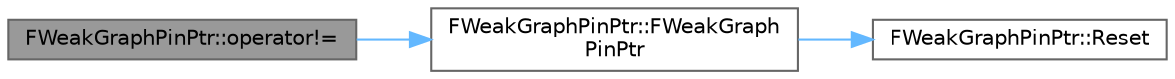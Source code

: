 digraph "FWeakGraphPinPtr::operator!="
{
 // INTERACTIVE_SVG=YES
 // LATEX_PDF_SIZE
  bgcolor="transparent";
  edge [fontname=Helvetica,fontsize=10,labelfontname=Helvetica,labelfontsize=10];
  node [fontname=Helvetica,fontsize=10,shape=box,height=0.2,width=0.4];
  rankdir="LR";
  Node1 [id="Node000001",label="FWeakGraphPinPtr::operator!=",height=0.2,width=0.4,color="gray40", fillcolor="grey60", style="filled", fontcolor="black",tooltip="Compare weak pointers for inequality."];
  Node1 -> Node2 [id="edge1_Node000001_Node000002",color="steelblue1",style="solid",tooltip=" "];
  Node2 [id="Node000002",label="FWeakGraphPinPtr::FWeakGraph\lPinPtr",height=0.2,width=0.4,color="grey40", fillcolor="white", style="filled",URL="$df/dd8/structFWeakGraphPinPtr.html#a0b07db37e1204cf00c011a0a7ac83362",tooltip="Default constructor."];
  Node2 -> Node3 [id="edge2_Node000002_Node000003",color="steelblue1",style="solid",tooltip=" "];
  Node3 [id="Node000003",label="FWeakGraphPinPtr::Reset",height=0.2,width=0.4,color="grey40", fillcolor="white", style="filled",URL="$df/dd8/structFWeakGraphPinPtr.html#aaf4023c3f876dd099c10b347986c167b",tooltip="Reset the weak pointer back to NULL state."];
}

